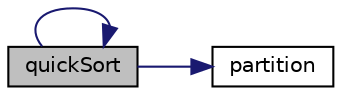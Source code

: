digraph "quickSort"
{
 // LATEX_PDF_SIZE
  edge [fontname="Helvetica",fontsize="10",labelfontname="Helvetica",labelfontsize="10"];
  node [fontname="Helvetica",fontsize="10",shape=record];
  rankdir="LR";
  Node1 [label="quickSort",height=0.2,width=0.4,color="black", fillcolor="grey75", style="filled", fontcolor="black",tooltip=" "];
  Node1 -> Node2 [color="midnightblue",fontsize="10",style="solid",fontname="Helvetica"];
  Node2 [label="partition",height=0.2,width=0.4,color="black", fillcolor="white", style="filled",URL="$util_8c.html#a138523e14699258cf8f869f0101c665e",tooltip=" "];
  Node1 -> Node1 [color="midnightblue",fontsize="10",style="solid",fontname="Helvetica"];
}
